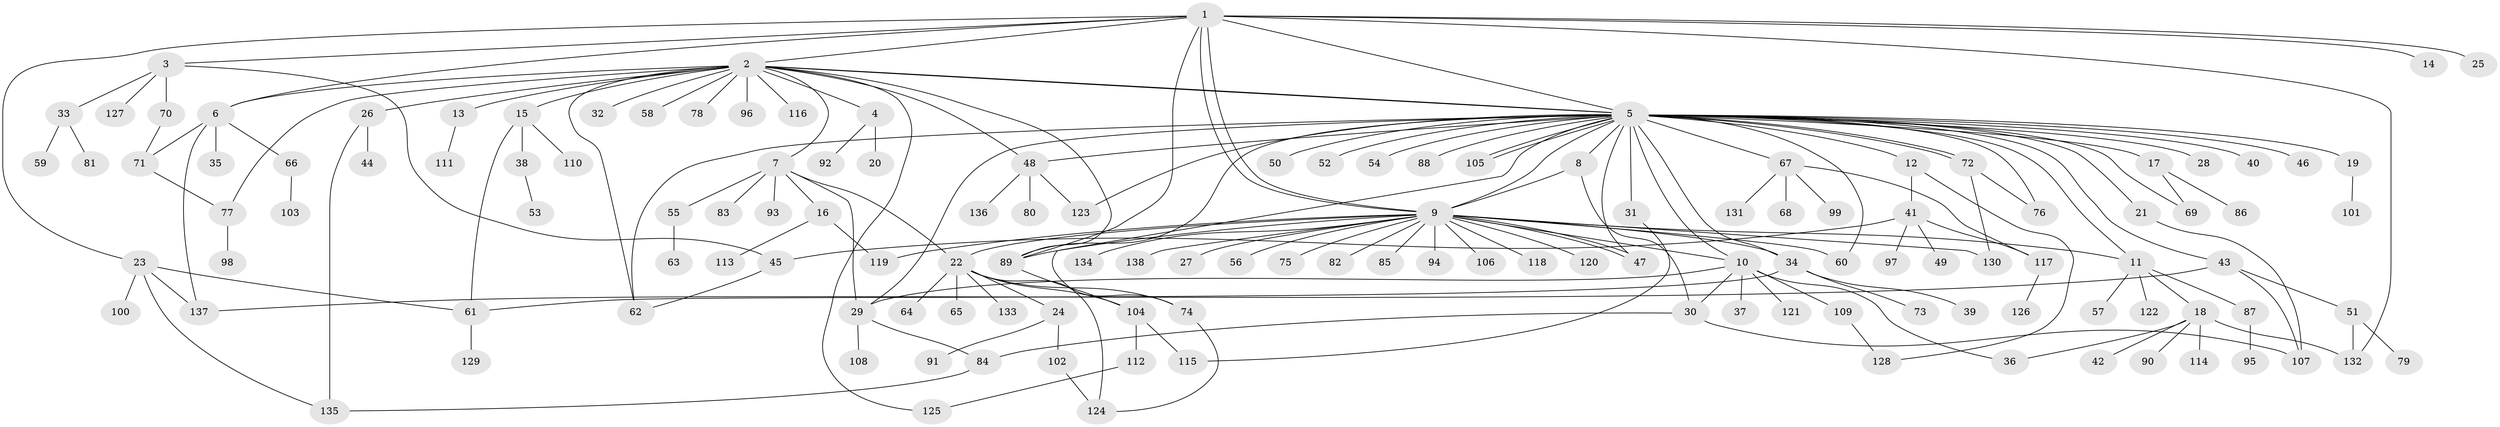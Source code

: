 // coarse degree distribution, {9: 0.018867924528301886, 20: 0.009433962264150943, 6: 0.03773584905660377, 2: 0.1792452830188679, 34: 0.009433962264150943, 5: 0.02830188679245283, 3: 0.08490566037735849, 24: 0.009433962264150943, 8: 0.009433962264150943, 4: 0.08490566037735849, 7: 0.009433962264150943, 1: 0.5188679245283019}
// Generated by graph-tools (version 1.1) at 2025/41/03/06/25 10:41:49]
// undirected, 138 vertices, 189 edges
graph export_dot {
graph [start="1"]
  node [color=gray90,style=filled];
  1;
  2;
  3;
  4;
  5;
  6;
  7;
  8;
  9;
  10;
  11;
  12;
  13;
  14;
  15;
  16;
  17;
  18;
  19;
  20;
  21;
  22;
  23;
  24;
  25;
  26;
  27;
  28;
  29;
  30;
  31;
  32;
  33;
  34;
  35;
  36;
  37;
  38;
  39;
  40;
  41;
  42;
  43;
  44;
  45;
  46;
  47;
  48;
  49;
  50;
  51;
  52;
  53;
  54;
  55;
  56;
  57;
  58;
  59;
  60;
  61;
  62;
  63;
  64;
  65;
  66;
  67;
  68;
  69;
  70;
  71;
  72;
  73;
  74;
  75;
  76;
  77;
  78;
  79;
  80;
  81;
  82;
  83;
  84;
  85;
  86;
  87;
  88;
  89;
  90;
  91;
  92;
  93;
  94;
  95;
  96;
  97;
  98;
  99;
  100;
  101;
  102;
  103;
  104;
  105;
  106;
  107;
  108;
  109;
  110;
  111;
  112;
  113;
  114;
  115;
  116;
  117;
  118;
  119;
  120;
  121;
  122;
  123;
  124;
  125;
  126;
  127;
  128;
  129;
  130;
  131;
  132;
  133;
  134;
  135;
  136;
  137;
  138;
  1 -- 2;
  1 -- 3;
  1 -- 5;
  1 -- 6;
  1 -- 9;
  1 -- 9;
  1 -- 14;
  1 -- 23;
  1 -- 25;
  1 -- 89;
  1 -- 132;
  2 -- 4;
  2 -- 5;
  2 -- 5;
  2 -- 6;
  2 -- 7;
  2 -- 13;
  2 -- 15;
  2 -- 26;
  2 -- 32;
  2 -- 48;
  2 -- 58;
  2 -- 62;
  2 -- 77;
  2 -- 78;
  2 -- 89;
  2 -- 96;
  2 -- 116;
  2 -- 125;
  3 -- 33;
  3 -- 45;
  3 -- 70;
  3 -- 127;
  4 -- 20;
  4 -- 92;
  5 -- 8;
  5 -- 9;
  5 -- 10;
  5 -- 11;
  5 -- 12;
  5 -- 17;
  5 -- 19;
  5 -- 21;
  5 -- 28;
  5 -- 29;
  5 -- 31;
  5 -- 34;
  5 -- 40;
  5 -- 43;
  5 -- 46;
  5 -- 47;
  5 -- 48;
  5 -- 50;
  5 -- 52;
  5 -- 54;
  5 -- 60;
  5 -- 62;
  5 -- 67;
  5 -- 69;
  5 -- 72;
  5 -- 72;
  5 -- 74;
  5 -- 76;
  5 -- 88;
  5 -- 89;
  5 -- 105;
  5 -- 105;
  5 -- 123;
  6 -- 35;
  6 -- 66;
  6 -- 71;
  6 -- 137;
  7 -- 16;
  7 -- 22;
  7 -- 29;
  7 -- 55;
  7 -- 83;
  7 -- 93;
  8 -- 9;
  8 -- 30;
  9 -- 10;
  9 -- 11;
  9 -- 22;
  9 -- 27;
  9 -- 34;
  9 -- 47;
  9 -- 47;
  9 -- 56;
  9 -- 60;
  9 -- 75;
  9 -- 82;
  9 -- 85;
  9 -- 89;
  9 -- 94;
  9 -- 106;
  9 -- 118;
  9 -- 119;
  9 -- 120;
  9 -- 130;
  9 -- 134;
  9 -- 138;
  10 -- 29;
  10 -- 30;
  10 -- 36;
  10 -- 37;
  10 -- 109;
  10 -- 121;
  11 -- 18;
  11 -- 57;
  11 -- 87;
  11 -- 122;
  12 -- 41;
  12 -- 128;
  13 -- 111;
  15 -- 38;
  15 -- 61;
  15 -- 110;
  16 -- 113;
  16 -- 119;
  17 -- 69;
  17 -- 86;
  18 -- 36;
  18 -- 42;
  18 -- 90;
  18 -- 114;
  18 -- 132;
  19 -- 101;
  21 -- 107;
  22 -- 24;
  22 -- 64;
  22 -- 65;
  22 -- 74;
  22 -- 104;
  22 -- 124;
  22 -- 133;
  23 -- 61;
  23 -- 100;
  23 -- 135;
  23 -- 137;
  24 -- 91;
  24 -- 102;
  26 -- 44;
  26 -- 135;
  29 -- 84;
  29 -- 108;
  30 -- 84;
  30 -- 107;
  31 -- 115;
  33 -- 59;
  33 -- 81;
  34 -- 39;
  34 -- 61;
  34 -- 73;
  38 -- 53;
  41 -- 45;
  41 -- 49;
  41 -- 97;
  41 -- 117;
  43 -- 51;
  43 -- 107;
  43 -- 137;
  45 -- 62;
  48 -- 80;
  48 -- 123;
  48 -- 136;
  51 -- 79;
  51 -- 132;
  55 -- 63;
  61 -- 129;
  66 -- 103;
  67 -- 68;
  67 -- 99;
  67 -- 117;
  67 -- 131;
  70 -- 71;
  71 -- 77;
  72 -- 76;
  72 -- 130;
  74 -- 124;
  77 -- 98;
  84 -- 135;
  87 -- 95;
  89 -- 104;
  102 -- 124;
  104 -- 112;
  104 -- 115;
  109 -- 128;
  112 -- 125;
  117 -- 126;
}
